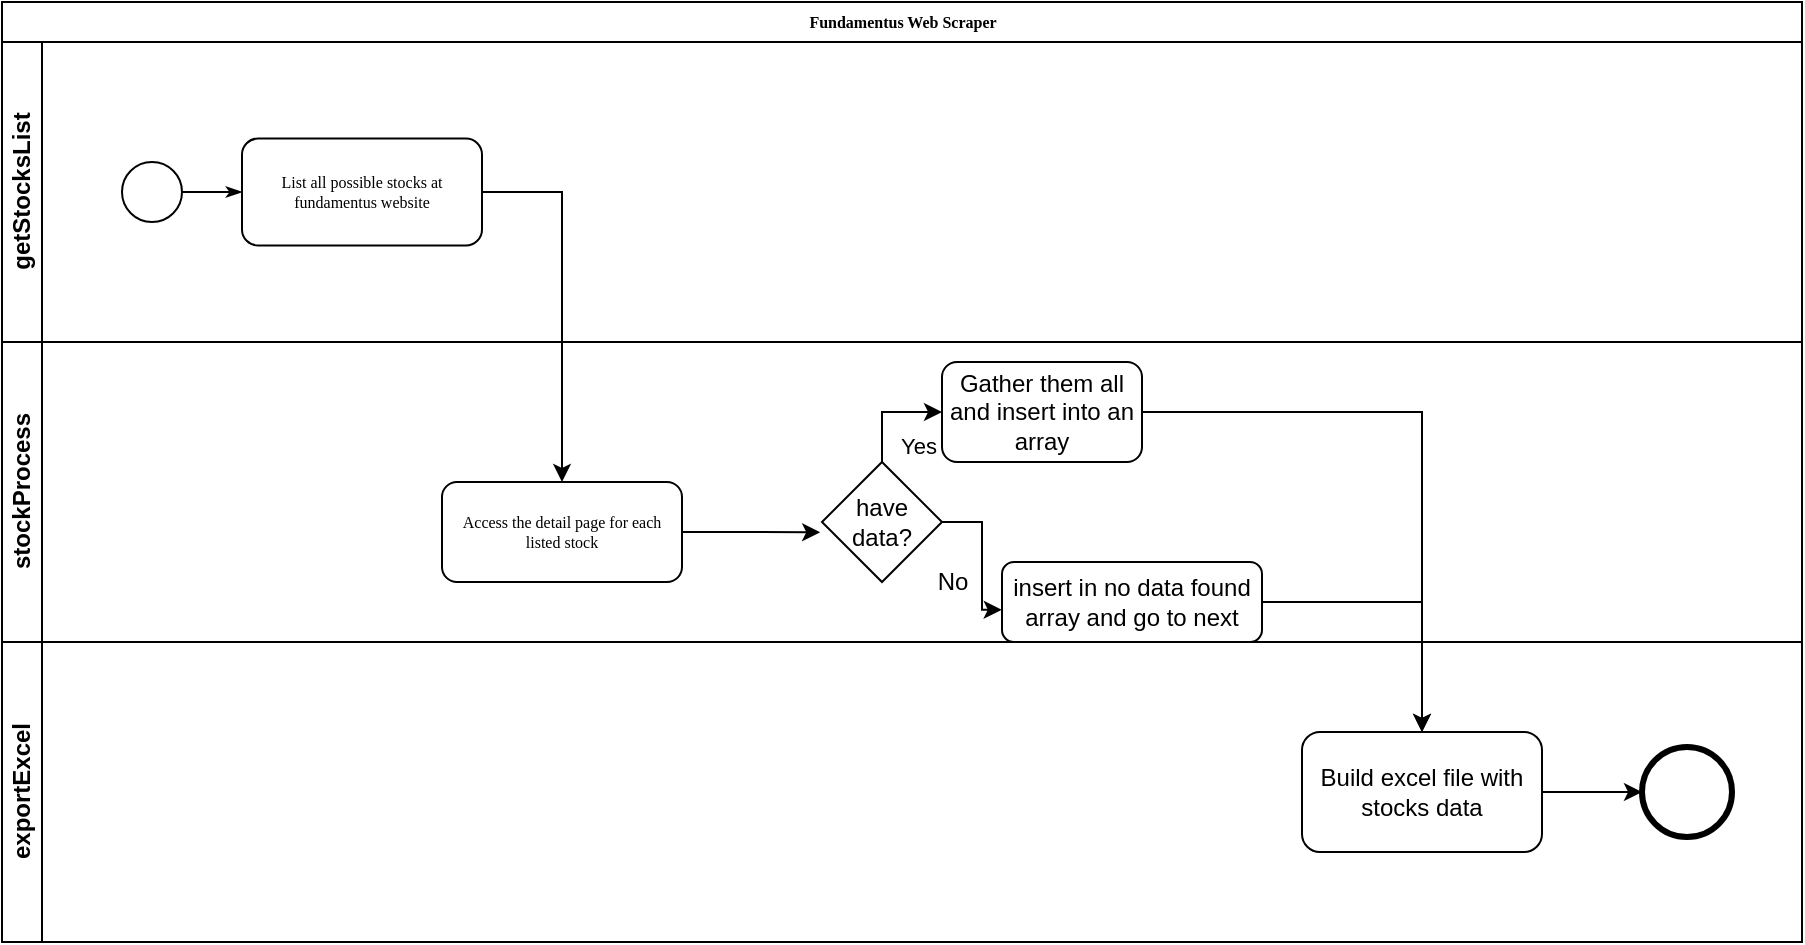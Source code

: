 <mxfile version="15.3.8" type="github">
  <diagram name="Page-1" id="c7488fd3-1785-93aa-aadb-54a6760d102a">
    <mxGraphModel dx="643" dy="378" grid="1" gridSize="10" guides="1" tooltips="1" connect="1" arrows="1" fold="1" page="1" pageScale="1" pageWidth="1100" pageHeight="850" background="none" math="0" shadow="0">
      <root>
        <mxCell id="0" />
        <mxCell id="1" parent="0" />
        <mxCell id="2b4e8129b02d487f-1" value="Fundamentus Web Scraper" style="swimlane;html=1;childLayout=stackLayout;horizontal=1;startSize=20;horizontalStack=0;rounded=0;shadow=0;labelBackgroundColor=none;strokeWidth=1;fontFamily=Verdana;fontSize=8;align=center;" parent="1" vertex="1">
          <mxGeometry x="180" y="70" width="900" height="470" as="geometry" />
        </mxCell>
        <mxCell id="2b4e8129b02d487f-2" value="&lt;div&gt;getStocksList&lt;/div&gt;" style="swimlane;html=1;startSize=20;horizontal=0;" parent="2b4e8129b02d487f-1" vertex="1">
          <mxGeometry y="20" width="900" height="150" as="geometry" />
        </mxCell>
        <mxCell id="2b4e8129b02d487f-18" style="edgeStyle=orthogonalEdgeStyle;rounded=0;html=1;labelBackgroundColor=none;startArrow=none;startFill=0;startSize=5;endArrow=classicThin;endFill=1;endSize=5;jettySize=auto;orthogonalLoop=1;strokeWidth=1;fontFamily=Verdana;fontSize=8" parent="2b4e8129b02d487f-2" source="2b4e8129b02d487f-5" target="2b4e8129b02d487f-6" edge="1">
          <mxGeometry relative="1" as="geometry" />
        </mxCell>
        <mxCell id="2b4e8129b02d487f-5" value="" style="ellipse;whiteSpace=wrap;html=1;rounded=0;shadow=0;labelBackgroundColor=none;strokeWidth=1;fontFamily=Verdana;fontSize=8;align=center;" parent="2b4e8129b02d487f-2" vertex="1">
          <mxGeometry x="60" y="60" width="30" height="30" as="geometry" />
        </mxCell>
        <mxCell id="2b4e8129b02d487f-6" value="List all possible stocks at fundamentus website" style="rounded=1;whiteSpace=wrap;html=1;shadow=0;labelBackgroundColor=none;strokeWidth=1;fontFamily=Verdana;fontSize=8;align=center;" parent="2b4e8129b02d487f-2" vertex="1">
          <mxGeometry x="120" y="48.25" width="120" height="53.5" as="geometry" />
        </mxCell>
        <mxCell id="2b4e8129b02d487f-3" value="stockProcess" style="swimlane;html=1;startSize=20;horizontal=0;" parent="2b4e8129b02d487f-1" vertex="1">
          <mxGeometry y="170" width="900" height="150" as="geometry" />
        </mxCell>
        <mxCell id="6jYvus4GxnY9X1Ky54bn-8" style="edgeStyle=orthogonalEdgeStyle;rounded=0;orthogonalLoop=1;jettySize=auto;html=1;entryX=-0.015;entryY=0.586;entryDx=0;entryDy=0;entryPerimeter=0;" edge="1" parent="2b4e8129b02d487f-3" source="2b4e8129b02d487f-12" target="6jYvus4GxnY9X1Ky54bn-7">
          <mxGeometry relative="1" as="geometry" />
        </mxCell>
        <mxCell id="2b4e8129b02d487f-12" value="Access the detail page for each listed stock" style="rounded=1;whiteSpace=wrap;html=1;shadow=0;labelBackgroundColor=none;strokeWidth=1;fontFamily=Verdana;fontSize=8;align=center;" parent="2b4e8129b02d487f-3" vertex="1">
          <mxGeometry x="220" y="70" width="120" height="50" as="geometry" />
        </mxCell>
        <mxCell id="6jYvus4GxnY9X1Ky54bn-11" style="edgeStyle=orthogonalEdgeStyle;rounded=0;orthogonalLoop=1;jettySize=auto;html=1;entryX=0;entryY=0.5;entryDx=0;entryDy=0;" edge="1" parent="2b4e8129b02d487f-3" source="6jYvus4GxnY9X1Ky54bn-7" target="6jYvus4GxnY9X1Ky54bn-10">
          <mxGeometry relative="1" as="geometry" />
        </mxCell>
        <mxCell id="6jYvus4GxnY9X1Ky54bn-13" value="Yes" style="edgeLabel;html=1;align=center;verticalAlign=middle;resizable=0;points=[];" vertex="1" connectable="0" parent="6jYvus4GxnY9X1Ky54bn-11">
          <mxGeometry x="0.34" y="2" relative="1" as="geometry">
            <mxPoint x="6" y="19" as="offset" />
          </mxGeometry>
        </mxCell>
        <mxCell id="6jYvus4GxnY9X1Ky54bn-19" style="edgeStyle=orthogonalEdgeStyle;rounded=0;orthogonalLoop=1;jettySize=auto;html=1;entryX=-0.001;entryY=0.598;entryDx=0;entryDy=0;entryPerimeter=0;" edge="1" parent="2b4e8129b02d487f-3" source="6jYvus4GxnY9X1Ky54bn-7" target="6jYvus4GxnY9X1Ky54bn-14">
          <mxGeometry relative="1" as="geometry" />
        </mxCell>
        <mxCell id="6jYvus4GxnY9X1Ky54bn-7" value="have data?" style="rhombus;whiteSpace=wrap;html=1;" vertex="1" parent="2b4e8129b02d487f-3">
          <mxGeometry x="410" y="60" width="60" height="60" as="geometry" />
        </mxCell>
        <mxCell id="6jYvus4GxnY9X1Ky54bn-10" value="Gather them all and insert into an array" style="rounded=1;whiteSpace=wrap;html=1;" vertex="1" parent="2b4e8129b02d487f-3">
          <mxGeometry x="470" y="10" width="100" height="50" as="geometry" />
        </mxCell>
        <mxCell id="6jYvus4GxnY9X1Ky54bn-14" value="insert in no data found array and go to next" style="rounded=1;whiteSpace=wrap;html=1;" vertex="1" parent="2b4e8129b02d487f-3">
          <mxGeometry x="500" y="110" width="130" height="40" as="geometry" />
        </mxCell>
        <mxCell id="6jYvus4GxnY9X1Ky54bn-18" value="No" style="text;html=1;align=center;verticalAlign=middle;resizable=0;points=[];autosize=1;strokeColor=none;fillColor=none;" vertex="1" parent="2b4e8129b02d487f-3">
          <mxGeometry x="460" y="110" width="30" height="20" as="geometry" />
        </mxCell>
        <mxCell id="2b4e8129b02d487f-4" value="exportExcel" style="swimlane;html=1;startSize=20;horizontal=0;" parent="2b4e8129b02d487f-1" vertex="1">
          <mxGeometry y="320" width="900" height="150" as="geometry" />
        </mxCell>
        <mxCell id="6jYvus4GxnY9X1Ky54bn-28" style="edgeStyle=orthogonalEdgeStyle;rounded=0;orthogonalLoop=1;jettySize=auto;html=1;entryX=0;entryY=0.5;entryDx=0;entryDy=0;" edge="1" parent="2b4e8129b02d487f-4" source="6jYvus4GxnY9X1Ky54bn-25" target="6jYvus4GxnY9X1Ky54bn-27">
          <mxGeometry relative="1" as="geometry" />
        </mxCell>
        <mxCell id="6jYvus4GxnY9X1Ky54bn-25" value="Build excel file with stocks data" style="rounded=1;whiteSpace=wrap;html=1;" vertex="1" parent="2b4e8129b02d487f-4">
          <mxGeometry x="650" y="45" width="120" height="60" as="geometry" />
        </mxCell>
        <mxCell id="6jYvus4GxnY9X1Ky54bn-27" value="" style="ellipse;whiteSpace=wrap;html=1;aspect=fixed;strokeWidth=3;" vertex="1" parent="2b4e8129b02d487f-4">
          <mxGeometry x="820" y="52.5" width="45" height="45" as="geometry" />
        </mxCell>
        <mxCell id="6jYvus4GxnY9X1Ky54bn-6" style="edgeStyle=orthogonalEdgeStyle;rounded=0;orthogonalLoop=1;jettySize=auto;html=1;entryX=0.5;entryY=0;entryDx=0;entryDy=0;" edge="1" parent="2b4e8129b02d487f-1" source="2b4e8129b02d487f-6" target="2b4e8129b02d487f-12">
          <mxGeometry relative="1" as="geometry">
            <mxPoint x="280" y="230" as="targetPoint" />
            <Array as="points">
              <mxPoint x="280" y="95" />
              <mxPoint x="280" y="240" />
            </Array>
          </mxGeometry>
        </mxCell>
        <mxCell id="6jYvus4GxnY9X1Ky54bn-30" style="edgeStyle=orthogonalEdgeStyle;rounded=0;orthogonalLoop=1;jettySize=auto;html=1;entryX=0.5;entryY=0;entryDx=0;entryDy=0;" edge="1" parent="2b4e8129b02d487f-1" source="6jYvus4GxnY9X1Ky54bn-10" target="6jYvus4GxnY9X1Ky54bn-25">
          <mxGeometry relative="1" as="geometry" />
        </mxCell>
        <mxCell id="6jYvus4GxnY9X1Ky54bn-31" style="edgeStyle=orthogonalEdgeStyle;rounded=0;orthogonalLoop=1;jettySize=auto;html=1;entryX=0.5;entryY=0;entryDx=0;entryDy=0;" edge="1" parent="2b4e8129b02d487f-1" source="6jYvus4GxnY9X1Ky54bn-14" target="6jYvus4GxnY9X1Ky54bn-25">
          <mxGeometry relative="1" as="geometry" />
        </mxCell>
      </root>
    </mxGraphModel>
  </diagram>
</mxfile>
